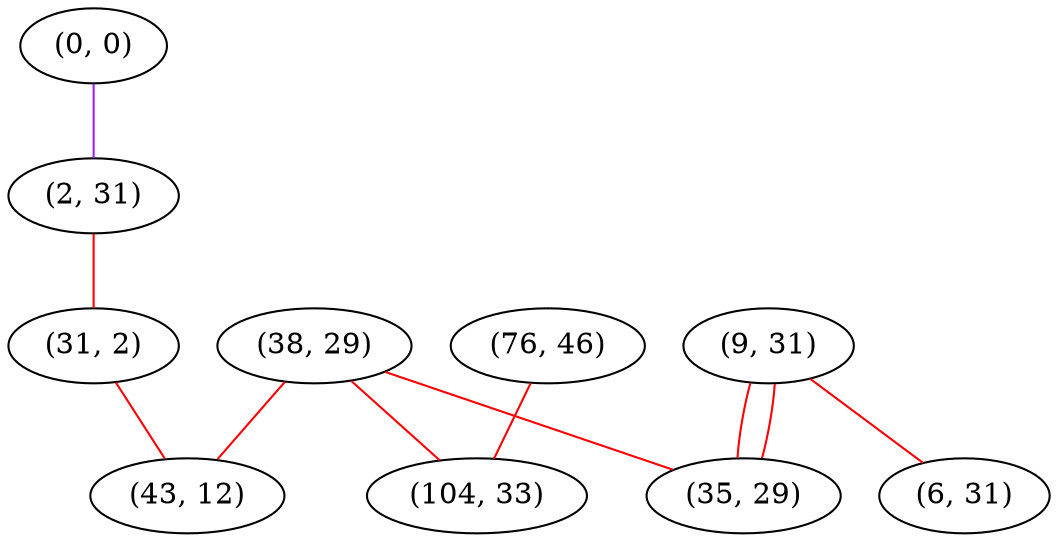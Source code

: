 graph "" {
"(0, 0)";
"(76, 46)";
"(38, 29)";
"(2, 31)";
"(9, 31)";
"(6, 31)";
"(104, 33)";
"(31, 2)";
"(35, 29)";
"(43, 12)";
"(0, 0)" -- "(2, 31)"  [color=purple, key=0, weight=4];
"(76, 46)" -- "(104, 33)"  [color=red, key=0, weight=1];
"(38, 29)" -- "(104, 33)"  [color=red, key=0, weight=1];
"(38, 29)" -- "(43, 12)"  [color=red, key=0, weight=1];
"(38, 29)" -- "(35, 29)"  [color=red, key=0, weight=1];
"(2, 31)" -- "(31, 2)"  [color=red, key=0, weight=1];
"(9, 31)" -- "(6, 31)"  [color=red, key=0, weight=1];
"(9, 31)" -- "(35, 29)"  [color=red, key=0, weight=1];
"(9, 31)" -- "(35, 29)"  [color=red, key=1, weight=1];
"(31, 2)" -- "(43, 12)"  [color=red, key=0, weight=1];
}
